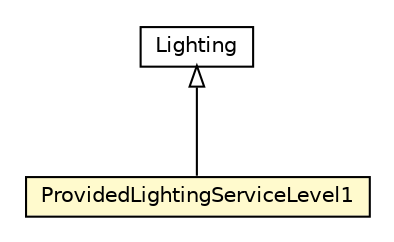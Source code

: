 #!/usr/local/bin/dot
#
# Class diagram 
# Generated by UMLGraph version R5_6-24-gf6e263 (http://www.umlgraph.org/)
#

digraph G {
	edge [fontname="Helvetica",fontsize=10,labelfontname="Helvetica",labelfontsize=10];
	node [fontname="Helvetica",fontsize=10,shape=plaintext];
	nodesep=0.25;
	ranksep=0.5;
	// org.universAAL.ontology.lighting.Lighting
	c6608695 [label=<<table title="org.universAAL.ontology.lighting.Lighting" border="0" cellborder="1" cellspacing="0" cellpadding="2" port="p" href="../../../ontology/lighting/Lighting.html">
		<tr><td><table border="0" cellspacing="0" cellpadding="1">
<tr><td align="center" balign="center"> Lighting </td></tr>
		</table></td></tr>
		</table>>, URL="../../../ontology/lighting/Lighting.html", fontname="Helvetica", fontcolor="black", fontsize=10.0];
	// org.universAAL.samples.lighting.server_regular.ProvidedLightingServiceLevel1
	c6610303 [label=<<table title="org.universAAL.samples.lighting.server_regular.ProvidedLightingServiceLevel1" border="0" cellborder="1" cellspacing="0" cellpadding="2" port="p" bgcolor="lemonChiffon" href="./ProvidedLightingServiceLevel1.html">
		<tr><td><table border="0" cellspacing="0" cellpadding="1">
<tr><td align="center" balign="center"> ProvidedLightingServiceLevel1 </td></tr>
		</table></td></tr>
		</table>>, URL="./ProvidedLightingServiceLevel1.html", fontname="Helvetica", fontcolor="black", fontsize=10.0];
	//org.universAAL.samples.lighting.server_regular.ProvidedLightingServiceLevel1 extends org.universAAL.ontology.lighting.Lighting
	c6608695:p -> c6610303:p [dir=back,arrowtail=empty];
}

